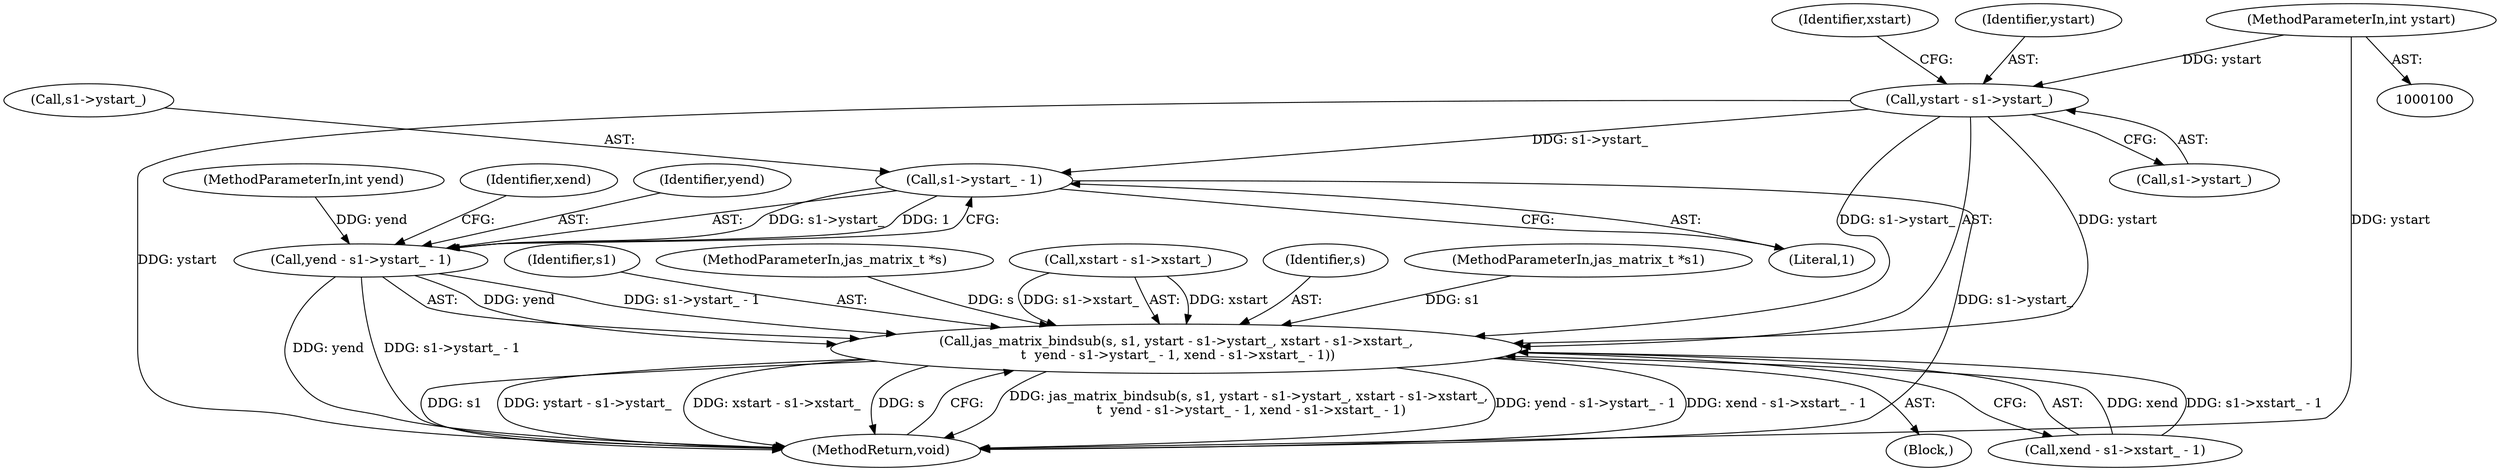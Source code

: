 digraph "0_jasper_d42b2388f7f8e0332c846675133acea151fc557a_25@pointer" {
"1000111" [label="(Call,ystart - s1->ystart_)"];
"1000104" [label="(MethodParameterIn,int ystart)"];
"1000108" [label="(Call,jas_matrix_bindsub(s, s1, ystart - s1->ystart_, xstart - s1->xstart_,\n \t  yend - s1->ystart_ - 1, xend - s1->xstart_ - 1))"];
"1000123" [label="(Call,s1->ystart_ - 1)"];
"1000121" [label="(Call,yend - s1->ystart_ - 1)"];
"1000127" [label="(Literal,1)"];
"1000108" [label="(Call,jas_matrix_bindsub(s, s1, ystart - s1->ystart_, xstart - s1->xstart_,\n \t  yend - s1->ystart_ - 1, xend - s1->xstart_ - 1))"];
"1000117" [label="(Identifier,xstart)"];
"1000123" [label="(Call,s1->ystart_ - 1)"];
"1000113" [label="(Call,s1->ystart_)"];
"1000135" [label="(MethodReturn,void)"];
"1000110" [label="(Identifier,s1)"];
"1000124" [label="(Call,s1->ystart_)"];
"1000107" [label="(Block,)"];
"1000122" [label="(Identifier,yend)"];
"1000101" [label="(MethodParameterIn,jas_matrix_t *s)"];
"1000104" [label="(MethodParameterIn,int ystart)"];
"1000111" [label="(Call,ystart - s1->ystart_)"];
"1000116" [label="(Call,xstart - s1->xstart_)"];
"1000109" [label="(Identifier,s)"];
"1000106" [label="(MethodParameterIn,int yend)"];
"1000102" [label="(MethodParameterIn,jas_matrix_t *s1)"];
"1000121" [label="(Call,yend - s1->ystart_ - 1)"];
"1000129" [label="(Identifier,xend)"];
"1000112" [label="(Identifier,ystart)"];
"1000128" [label="(Call,xend - s1->xstart_ - 1)"];
"1000111" -> "1000108"  [label="AST: "];
"1000111" -> "1000113"  [label="CFG: "];
"1000112" -> "1000111"  [label="AST: "];
"1000113" -> "1000111"  [label="AST: "];
"1000117" -> "1000111"  [label="CFG: "];
"1000111" -> "1000135"  [label="DDG: ystart"];
"1000111" -> "1000108"  [label="DDG: ystart"];
"1000111" -> "1000108"  [label="DDG: s1->ystart_"];
"1000104" -> "1000111"  [label="DDG: ystart"];
"1000111" -> "1000123"  [label="DDG: s1->ystart_"];
"1000104" -> "1000100"  [label="AST: "];
"1000104" -> "1000135"  [label="DDG: ystart"];
"1000108" -> "1000107"  [label="AST: "];
"1000108" -> "1000128"  [label="CFG: "];
"1000109" -> "1000108"  [label="AST: "];
"1000110" -> "1000108"  [label="AST: "];
"1000116" -> "1000108"  [label="AST: "];
"1000121" -> "1000108"  [label="AST: "];
"1000128" -> "1000108"  [label="AST: "];
"1000135" -> "1000108"  [label="CFG: "];
"1000108" -> "1000135"  [label="DDG: jas_matrix_bindsub(s, s1, ystart - s1->ystart_, xstart - s1->xstart_,\n \t  yend - s1->ystart_ - 1, xend - s1->xstart_ - 1)"];
"1000108" -> "1000135"  [label="DDG: yend - s1->ystart_ - 1"];
"1000108" -> "1000135"  [label="DDG: xend - s1->xstart_ - 1"];
"1000108" -> "1000135"  [label="DDG: s1"];
"1000108" -> "1000135"  [label="DDG: ystart - s1->ystart_"];
"1000108" -> "1000135"  [label="DDG: xstart - s1->xstart_"];
"1000108" -> "1000135"  [label="DDG: s"];
"1000101" -> "1000108"  [label="DDG: s"];
"1000102" -> "1000108"  [label="DDG: s1"];
"1000116" -> "1000108"  [label="DDG: xstart"];
"1000116" -> "1000108"  [label="DDG: s1->xstart_"];
"1000121" -> "1000108"  [label="DDG: yend"];
"1000121" -> "1000108"  [label="DDG: s1->ystart_ - 1"];
"1000128" -> "1000108"  [label="DDG: xend"];
"1000128" -> "1000108"  [label="DDG: s1->xstart_ - 1"];
"1000123" -> "1000121"  [label="AST: "];
"1000123" -> "1000127"  [label="CFG: "];
"1000124" -> "1000123"  [label="AST: "];
"1000127" -> "1000123"  [label="AST: "];
"1000121" -> "1000123"  [label="CFG: "];
"1000123" -> "1000135"  [label="DDG: s1->ystart_"];
"1000123" -> "1000121"  [label="DDG: s1->ystart_"];
"1000123" -> "1000121"  [label="DDG: 1"];
"1000122" -> "1000121"  [label="AST: "];
"1000129" -> "1000121"  [label="CFG: "];
"1000121" -> "1000135"  [label="DDG: s1->ystart_ - 1"];
"1000121" -> "1000135"  [label="DDG: yend"];
"1000106" -> "1000121"  [label="DDG: yend"];
}
